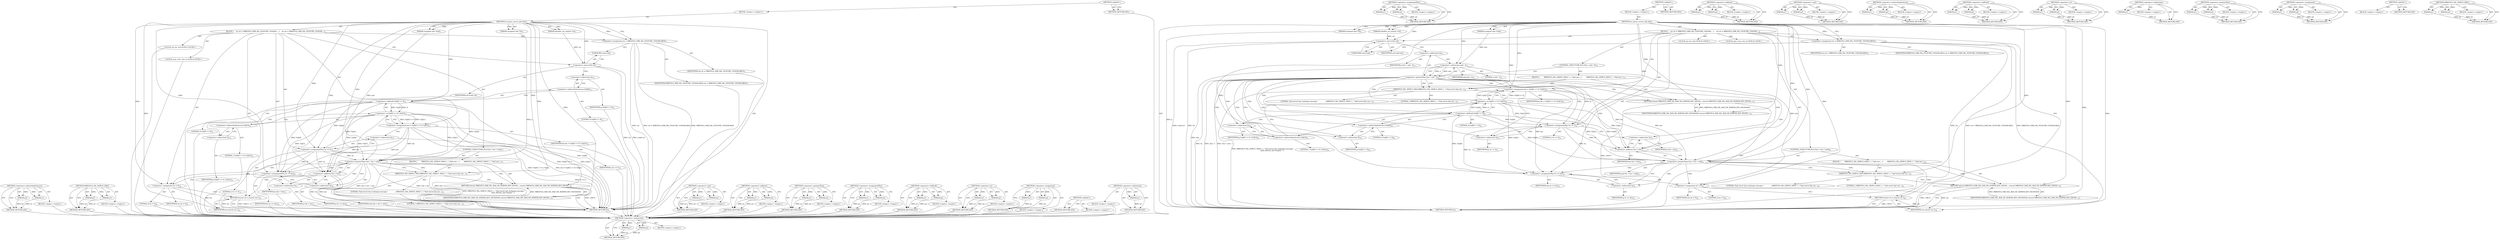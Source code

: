 digraph "MBEDTLS_SSL_DEBUG_MSG" {
vulnerable_107 [label=<(METHOD,&lt;operator&gt;.indirectIndexAccess)>];
vulnerable_108 [label=<(PARAM,p1)>];
vulnerable_109 [label=<(PARAM,p2)>];
vulnerable_110 [label=<(BLOCK,&lt;empty&gt;,&lt;empty&gt;)>];
vulnerable_111 [label=<(METHOD_RETURN,ANY)>];
vulnerable_131 [label=<(METHOD,MBEDTLS_SSL_DEBUG_MSG)>];
vulnerable_132 [label=<(PARAM,p1)>];
vulnerable_133 [label=<(PARAM,p2)>];
vulnerable_134 [label=<(BLOCK,&lt;empty&gt;,&lt;empty&gt;)>];
vulnerable_135 [label=<(METHOD_RETURN,ANY)>];
vulnerable_6 [label=<(METHOD,&lt;global&gt;)<SUB>1</SUB>>];
vulnerable_7 [label=<(BLOCK,&lt;empty&gt;,&lt;empty&gt;)<SUB>1</SUB>>];
vulnerable_8 [label=<(METHOD,ssl_parse_server_psk_hint)<SUB>1</SUB>>];
vulnerable_9 [label=<(PARAM,mbedtls_ssl_context *ssl)<SUB>1</SUB>>];
vulnerable_10 [label=<(PARAM,unsigned char **p)<SUB>2</SUB>>];
vulnerable_11 [label=<(PARAM,unsigned char *end)<SUB>3</SUB>>];
vulnerable_12 [label=<(BLOCK,{
    int ret = MBEDTLS_ERR_SSL_FEATURE_UNAVAIL...,{
    int ret = MBEDTLS_ERR_SSL_FEATURE_UNAVAIL...)<SUB>4</SUB>>];
vulnerable_13 [label="<(LOCAL,int ret: int)<SUB>5</SUB>>"];
vulnerable_14 [label=<(&lt;operator&gt;.assignment,ret = MBEDTLS_ERR_SSL_FEATURE_UNAVAILABLE)<SUB>5</SUB>>];
vulnerable_15 [label=<(IDENTIFIER,ret,ret = MBEDTLS_ERR_SSL_FEATURE_UNAVAILABLE)<SUB>5</SUB>>];
vulnerable_16 [label=<(IDENTIFIER,MBEDTLS_ERR_SSL_FEATURE_UNAVAILABLE,ret = MBEDTLS_ERR_SSL_FEATURE_UNAVAILABLE)<SUB>5</SUB>>];
vulnerable_17 [label="<(LOCAL,size_t len: size_t)<SUB>6</SUB>>"];
vulnerable_18 [label=<(&lt;operator&gt;.cast,(void) ssl)<SUB>7</SUB>>];
vulnerable_19 [label=<(UNKNOWN,void,void)<SUB>7</SUB>>];
vulnerable_20 [label=<(IDENTIFIER,ssl,(void) ssl)<SUB>7</SUB>>];
vulnerable_21 [label=<(&lt;operator&gt;.assignment,len = (*p)[0] &lt;&lt; 8 | (*p)[1])<SUB>14</SUB>>];
vulnerable_22 [label=<(IDENTIFIER,len,len = (*p)[0] &lt;&lt; 8 | (*p)[1])<SUB>14</SUB>>];
vulnerable_23 [label=<(&lt;operator&gt;.or,(*p)[0] &lt;&lt; 8 | (*p)[1])<SUB>14</SUB>>];
vulnerable_24 [label=<(&lt;operator&gt;.shiftLeft,(*p)[0] &lt;&lt; 8)<SUB>14</SUB>>];
vulnerable_25 [label=<(&lt;operator&gt;.indirectIndexAccess,(*p)[0])<SUB>14</SUB>>];
vulnerable_26 [label=<(&lt;operator&gt;.indirection,*p)<SUB>14</SUB>>];
vulnerable_27 [label=<(IDENTIFIER,p,(*p)[0] &lt;&lt; 8)<SUB>14</SUB>>];
vulnerable_28 [label=<(LITERAL,0,(*p)[0] &lt;&lt; 8)<SUB>14</SUB>>];
vulnerable_29 [label=<(LITERAL,8,(*p)[0] &lt;&lt; 8)<SUB>14</SUB>>];
vulnerable_30 [label=<(&lt;operator&gt;.indirectIndexAccess,(*p)[1])<SUB>14</SUB>>];
vulnerable_31 [label=<(&lt;operator&gt;.indirection,*p)<SUB>14</SUB>>];
vulnerable_32 [label=<(IDENTIFIER,p,(*p)[0] &lt;&lt; 8 | (*p)[1])<SUB>14</SUB>>];
vulnerable_33 [label=<(LITERAL,1,(*p)[0] &lt;&lt; 8 | (*p)[1])<SUB>14</SUB>>];
vulnerable_34 [label=<(&lt;operator&gt;.assignmentPlus,*p += 2)<SUB>15</SUB>>];
vulnerable_35 [label=<(&lt;operator&gt;.indirection,*p)<SUB>15</SUB>>];
vulnerable_36 [label=<(IDENTIFIER,p,*p += 2)<SUB>15</SUB>>];
vulnerable_37 [label=<(LITERAL,2,*p += 2)<SUB>15</SUB>>];
vulnerable_38 [label=<(CONTROL_STRUCTURE,IF,if ((*p) + len &gt; end))<SUB>17</SUB>>];
vulnerable_39 [label=<(&lt;operator&gt;.greaterThan,(*p) + len &gt; end)<SUB>17</SUB>>];
vulnerable_40 [label=<(&lt;operator&gt;.addition,(*p) + len)<SUB>17</SUB>>];
vulnerable_41 [label=<(&lt;operator&gt;.indirection,*p)<SUB>17</SUB>>];
vulnerable_42 [label=<(IDENTIFIER,p,(*p) + len)<SUB>17</SUB>>];
vulnerable_43 [label=<(IDENTIFIER,len,(*p) + len)<SUB>17</SUB>>];
vulnerable_44 [label=<(IDENTIFIER,end,(*p) + len &gt; end)<SUB>17</SUB>>];
vulnerable_45 [label=<(BLOCK,{
        MBEDTLS_SSL_DEBUG_MSG( 1, ( &quot;bad serv...,{
        MBEDTLS_SSL_DEBUG_MSG( 1, ( &quot;bad serv...)<SUB>18</SUB>>];
vulnerable_46 [label=<(MBEDTLS_SSL_DEBUG_MSG,MBEDTLS_SSL_DEBUG_MSG( 1, ( &quot;bad server key exc...)<SUB>19</SUB>>];
vulnerable_47 [label=<(LITERAL,1,MBEDTLS_SSL_DEBUG_MSG( 1, ( &quot;bad server key exc...)<SUB>19</SUB>>];
vulnerable_48 [label=<(LITERAL,&quot;bad server key exchange message &quot;
            ...,MBEDTLS_SSL_DEBUG_MSG( 1, ( &quot;bad server key exc...)<SUB>19</SUB>>];
vulnerable_49 [label=<(RETURN,return( MBEDTLS_ERR_SSL_BAD_HS_SERVER_KEY_EXCHA...,return( MBEDTLS_ERR_SSL_BAD_HS_SERVER_KEY_EXCHA...)<SUB>21</SUB>>];
vulnerable_50 [label=<(IDENTIFIER,MBEDTLS_ERR_SSL_BAD_HS_SERVER_KEY_EXCHANGE,return( MBEDTLS_ERR_SSL_BAD_HS_SERVER_KEY_EXCHA...)<SUB>21</SUB>>];
vulnerable_51 [label=<(&lt;operator&gt;.assignmentPlus,*p += len)<SUB>29</SUB>>];
vulnerable_52 [label=<(&lt;operator&gt;.indirection,*p)<SUB>29</SUB>>];
vulnerable_53 [label=<(IDENTIFIER,p,*p += len)<SUB>29</SUB>>];
vulnerable_54 [label=<(IDENTIFIER,len,*p += len)<SUB>29</SUB>>];
vulnerable_55 [label=<(&lt;operator&gt;.assignment,ret = 0)<SUB>30</SUB>>];
vulnerable_56 [label=<(IDENTIFIER,ret,ret = 0)<SUB>30</SUB>>];
vulnerable_57 [label=<(LITERAL,0,ret = 0)<SUB>30</SUB>>];
vulnerable_58 [label=<(RETURN,return( ret );,return( ret );)<SUB>32</SUB>>];
vulnerable_59 [label=<(IDENTIFIER,ret,return( ret );)<SUB>32</SUB>>];
vulnerable_60 [label=<(METHOD_RETURN,int)<SUB>1</SUB>>];
vulnerable_62 [label=<(METHOD_RETURN,ANY)<SUB>1</SUB>>];
vulnerable_92 [label=<(METHOD,&lt;operator&gt;.cast)>];
vulnerable_93 [label=<(PARAM,p1)>];
vulnerable_94 [label=<(PARAM,p2)>];
vulnerable_95 [label=<(BLOCK,&lt;empty&gt;,&lt;empty&gt;)>];
vulnerable_96 [label=<(METHOD_RETURN,ANY)>];
vulnerable_126 [label=<(METHOD,&lt;operator&gt;.addition)>];
vulnerable_127 [label=<(PARAM,p1)>];
vulnerable_128 [label=<(PARAM,p2)>];
vulnerable_129 [label=<(BLOCK,&lt;empty&gt;,&lt;empty&gt;)>];
vulnerable_130 [label=<(METHOD_RETURN,ANY)>];
vulnerable_121 [label=<(METHOD,&lt;operator&gt;.greaterThan)>];
vulnerable_122 [label=<(PARAM,p1)>];
vulnerable_123 [label=<(PARAM,p2)>];
vulnerable_124 [label=<(BLOCK,&lt;empty&gt;,&lt;empty&gt;)>];
vulnerable_125 [label=<(METHOD_RETURN,ANY)>];
vulnerable_116 [label=<(METHOD,&lt;operator&gt;.assignmentPlus)>];
vulnerable_117 [label=<(PARAM,p1)>];
vulnerable_118 [label=<(PARAM,p2)>];
vulnerable_119 [label=<(BLOCK,&lt;empty&gt;,&lt;empty&gt;)>];
vulnerable_120 [label=<(METHOD_RETURN,ANY)>];
vulnerable_102 [label=<(METHOD,&lt;operator&gt;.shiftLeft)>];
vulnerable_103 [label=<(PARAM,p1)>];
vulnerable_104 [label=<(PARAM,p2)>];
vulnerable_105 [label=<(BLOCK,&lt;empty&gt;,&lt;empty&gt;)>];
vulnerable_106 [label=<(METHOD_RETURN,ANY)>];
vulnerable_97 [label=<(METHOD,&lt;operator&gt;.or)>];
vulnerable_98 [label=<(PARAM,p1)>];
vulnerable_99 [label=<(PARAM,p2)>];
vulnerable_100 [label=<(BLOCK,&lt;empty&gt;,&lt;empty&gt;)>];
vulnerable_101 [label=<(METHOD_RETURN,ANY)>];
vulnerable_87 [label=<(METHOD,&lt;operator&gt;.assignment)>];
vulnerable_88 [label=<(PARAM,p1)>];
vulnerable_89 [label=<(PARAM,p2)>];
vulnerable_90 [label=<(BLOCK,&lt;empty&gt;,&lt;empty&gt;)>];
vulnerable_91 [label=<(METHOD_RETURN,ANY)>];
vulnerable_81 [label=<(METHOD,&lt;global&gt;)<SUB>1</SUB>>];
vulnerable_82 [label=<(BLOCK,&lt;empty&gt;,&lt;empty&gt;)>];
vulnerable_83 [label=<(METHOD_RETURN,ANY)>];
vulnerable_112 [label=<(METHOD,&lt;operator&gt;.indirection)>];
vulnerable_113 [label=<(PARAM,p1)>];
vulnerable_114 [label=<(BLOCK,&lt;empty&gt;,&lt;empty&gt;)>];
vulnerable_115 [label=<(METHOD_RETURN,ANY)>];
fixed_119 [label=<(METHOD,&lt;operator&gt;.subtraction)>];
fixed_120 [label=<(PARAM,p1)>];
fixed_121 [label=<(PARAM,p2)>];
fixed_122 [label=<(BLOCK,&lt;empty&gt;,&lt;empty&gt;)>];
fixed_123 [label=<(METHOD_RETURN,ANY)>];
fixed_144 [label=<(METHOD,&lt;operator&gt;.assignmentPlus)>];
fixed_145 [label=<(PARAM,p1)>];
fixed_146 [label=<(PARAM,p2)>];
fixed_147 [label=<(BLOCK,&lt;empty&gt;,&lt;empty&gt;)>];
fixed_148 [label=<(METHOD_RETURN,ANY)>];
fixed_6 [label=<(METHOD,&lt;global&gt;)<SUB>1</SUB>>];
fixed_7 [label=<(BLOCK,&lt;empty&gt;,&lt;empty&gt;)<SUB>1</SUB>>];
fixed_8 [label=<(METHOD,ssl_parse_server_psk_hint)<SUB>1</SUB>>];
fixed_9 [label=<(PARAM,mbedtls_ssl_context *ssl)<SUB>1</SUB>>];
fixed_10 [label=<(PARAM,unsigned char **p)<SUB>2</SUB>>];
fixed_11 [label=<(PARAM,unsigned char *end)<SUB>3</SUB>>];
fixed_12 [label=<(BLOCK,{
    int ret = MBEDTLS_ERR_SSL_FEATURE_UNAVAIL...,{
    int ret = MBEDTLS_ERR_SSL_FEATURE_UNAVAIL...)<SUB>4</SUB>>];
fixed_13 [label="<(LOCAL,int ret: int)<SUB>5</SUB>>"];
fixed_14 [label=<(&lt;operator&gt;.assignment,ret = MBEDTLS_ERR_SSL_FEATURE_UNAVAILABLE)<SUB>5</SUB>>];
fixed_15 [label=<(IDENTIFIER,ret,ret = MBEDTLS_ERR_SSL_FEATURE_UNAVAILABLE)<SUB>5</SUB>>];
fixed_16 [label=<(IDENTIFIER,MBEDTLS_ERR_SSL_FEATURE_UNAVAILABLE,ret = MBEDTLS_ERR_SSL_FEATURE_UNAVAILABLE)<SUB>5</SUB>>];
fixed_17 [label="<(LOCAL,size_t len: size_t)<SUB>6</SUB>>"];
fixed_18 [label=<(&lt;operator&gt;.cast,(void) ssl)<SUB>7</SUB>>];
fixed_19 [label=<(UNKNOWN,void,void)<SUB>7</SUB>>];
fixed_20 [label=<(IDENTIFIER,ssl,(void) ssl)<SUB>7</SUB>>];
fixed_21 [label=<(CONTROL_STRUCTURE,IF,if ((*p) &gt; end - 2))<SUB>14</SUB>>];
fixed_22 [label=<(&lt;operator&gt;.greaterThan,(*p) &gt; end - 2)<SUB>14</SUB>>];
fixed_23 [label=<(&lt;operator&gt;.indirection,*p)<SUB>14</SUB>>];
fixed_24 [label=<(IDENTIFIER,p,(*p) &gt; end - 2)<SUB>14</SUB>>];
fixed_25 [label=<(&lt;operator&gt;.subtraction,end - 2)<SUB>14</SUB>>];
fixed_26 [label=<(IDENTIFIER,end,end - 2)<SUB>14</SUB>>];
fixed_27 [label=<(LITERAL,2,end - 2)<SUB>14</SUB>>];
fixed_28 [label=<(BLOCK,{
        MBEDTLS_SSL_DEBUG_MSG( 1, ( &quot;bad serv...,{
        MBEDTLS_SSL_DEBUG_MSG( 1, ( &quot;bad serv...)<SUB>15</SUB>>];
fixed_29 [label=<(MBEDTLS_SSL_DEBUG_MSG,MBEDTLS_SSL_DEBUG_MSG( 1, ( &quot;bad server key exc...)<SUB>16</SUB>>];
fixed_30 [label=<(LITERAL,1,MBEDTLS_SSL_DEBUG_MSG( 1, ( &quot;bad server key exc...)<SUB>16</SUB>>];
fixed_31 [label=<(LITERAL,&quot;bad server key exchange message &quot;
            ...,MBEDTLS_SSL_DEBUG_MSG( 1, ( &quot;bad server key exc...)<SUB>16</SUB>>];
fixed_32 [label=<(RETURN,return( MBEDTLS_ERR_SSL_BAD_HS_SERVER_KEY_EXCHA...,return( MBEDTLS_ERR_SSL_BAD_HS_SERVER_KEY_EXCHA...)<SUB>18</SUB>>];
fixed_33 [label=<(IDENTIFIER,MBEDTLS_ERR_SSL_BAD_HS_SERVER_KEY_EXCHANGE,return( MBEDTLS_ERR_SSL_BAD_HS_SERVER_KEY_EXCHA...)<SUB>18</SUB>>];
fixed_34 [label=<(&lt;operator&gt;.assignment,len = (*p)[0] &lt;&lt; 8 | (*p)[1])<SUB>20</SUB>>];
fixed_35 [label=<(IDENTIFIER,len,len = (*p)[0] &lt;&lt; 8 | (*p)[1])<SUB>20</SUB>>];
fixed_36 [label=<(&lt;operator&gt;.or,(*p)[0] &lt;&lt; 8 | (*p)[1])<SUB>20</SUB>>];
fixed_37 [label=<(&lt;operator&gt;.shiftLeft,(*p)[0] &lt;&lt; 8)<SUB>20</SUB>>];
fixed_38 [label=<(&lt;operator&gt;.indirectIndexAccess,(*p)[0])<SUB>20</SUB>>];
fixed_39 [label=<(&lt;operator&gt;.indirection,*p)<SUB>20</SUB>>];
fixed_40 [label=<(IDENTIFIER,p,(*p)[0] &lt;&lt; 8)<SUB>20</SUB>>];
fixed_41 [label=<(LITERAL,0,(*p)[0] &lt;&lt; 8)<SUB>20</SUB>>];
fixed_42 [label=<(LITERAL,8,(*p)[0] &lt;&lt; 8)<SUB>20</SUB>>];
fixed_43 [label=<(&lt;operator&gt;.indirectIndexAccess,(*p)[1])<SUB>20</SUB>>];
fixed_44 [label=<(&lt;operator&gt;.indirection,*p)<SUB>20</SUB>>];
fixed_45 [label=<(IDENTIFIER,p,(*p)[0] &lt;&lt; 8 | (*p)[1])<SUB>20</SUB>>];
fixed_46 [label=<(LITERAL,1,(*p)[0] &lt;&lt; 8 | (*p)[1])<SUB>20</SUB>>];
fixed_47 [label=<(&lt;operator&gt;.assignmentPlus,*p += 2)<SUB>21</SUB>>];
fixed_48 [label=<(&lt;operator&gt;.indirection,*p)<SUB>21</SUB>>];
fixed_49 [label=<(IDENTIFIER,p,*p += 2)<SUB>21</SUB>>];
fixed_50 [label=<(LITERAL,2,*p += 2)<SUB>21</SUB>>];
fixed_51 [label=<(CONTROL_STRUCTURE,IF,if ((*p) + len &gt; end))<SUB>23</SUB>>];
fixed_52 [label=<(&lt;operator&gt;.greaterThan,(*p) + len &gt; end)<SUB>23</SUB>>];
fixed_53 [label=<(&lt;operator&gt;.addition,(*p) + len)<SUB>23</SUB>>];
fixed_54 [label=<(&lt;operator&gt;.indirection,*p)<SUB>23</SUB>>];
fixed_55 [label=<(IDENTIFIER,p,(*p) + len)<SUB>23</SUB>>];
fixed_56 [label=<(IDENTIFIER,len,(*p) + len)<SUB>23</SUB>>];
fixed_57 [label=<(IDENTIFIER,end,(*p) + len &gt; end)<SUB>23</SUB>>];
fixed_58 [label=<(BLOCK,{
        MBEDTLS_SSL_DEBUG_MSG( 1, ( &quot;bad serv...,{
        MBEDTLS_SSL_DEBUG_MSG( 1, ( &quot;bad serv...)<SUB>24</SUB>>];
fixed_59 [label=<(MBEDTLS_SSL_DEBUG_MSG,MBEDTLS_SSL_DEBUG_MSG( 1, ( &quot;bad server key exc...)<SUB>25</SUB>>];
fixed_60 [label=<(LITERAL,1,MBEDTLS_SSL_DEBUG_MSG( 1, ( &quot;bad server key exc...)<SUB>25</SUB>>];
fixed_61 [label=<(LITERAL,&quot;bad server key exchange message &quot;
            ...,MBEDTLS_SSL_DEBUG_MSG( 1, ( &quot;bad server key exc...)<SUB>25</SUB>>];
fixed_62 [label=<(RETURN,return( MBEDTLS_ERR_SSL_BAD_HS_SERVER_KEY_EXCHA...,return( MBEDTLS_ERR_SSL_BAD_HS_SERVER_KEY_EXCHA...)<SUB>27</SUB>>];
fixed_63 [label=<(IDENTIFIER,MBEDTLS_ERR_SSL_BAD_HS_SERVER_KEY_EXCHANGE,return( MBEDTLS_ERR_SSL_BAD_HS_SERVER_KEY_EXCHA...)<SUB>27</SUB>>];
fixed_64 [label=<(&lt;operator&gt;.assignmentPlus,*p += len)<SUB>35</SUB>>];
fixed_65 [label=<(&lt;operator&gt;.indirection,*p)<SUB>35</SUB>>];
fixed_66 [label=<(IDENTIFIER,p,*p += len)<SUB>35</SUB>>];
fixed_67 [label=<(IDENTIFIER,len,*p += len)<SUB>35</SUB>>];
fixed_68 [label=<(&lt;operator&gt;.assignment,ret = 0)<SUB>36</SUB>>];
fixed_69 [label=<(IDENTIFIER,ret,ret = 0)<SUB>36</SUB>>];
fixed_70 [label=<(LITERAL,0,ret = 0)<SUB>36</SUB>>];
fixed_71 [label=<(RETURN,return( ret );,return( ret );)<SUB>38</SUB>>];
fixed_72 [label=<(IDENTIFIER,ret,return( ret );)<SUB>38</SUB>>];
fixed_73 [label=<(METHOD_RETURN,int)<SUB>1</SUB>>];
fixed_75 [label=<(METHOD_RETURN,ANY)<SUB>1</SUB>>];
fixed_149 [label=<(METHOD,&lt;operator&gt;.addition)>];
fixed_150 [label=<(PARAM,p1)>];
fixed_151 [label=<(PARAM,p2)>];
fixed_152 [label=<(BLOCK,&lt;empty&gt;,&lt;empty&gt;)>];
fixed_153 [label=<(METHOD_RETURN,ANY)>];
fixed_105 [label=<(METHOD,&lt;operator&gt;.cast)>];
fixed_106 [label=<(PARAM,p1)>];
fixed_107 [label=<(PARAM,p2)>];
fixed_108 [label=<(BLOCK,&lt;empty&gt;,&lt;empty&gt;)>];
fixed_109 [label=<(METHOD_RETURN,ANY)>];
fixed_139 [label=<(METHOD,&lt;operator&gt;.indirectIndexAccess)>];
fixed_140 [label=<(PARAM,p1)>];
fixed_141 [label=<(PARAM,p2)>];
fixed_142 [label=<(BLOCK,&lt;empty&gt;,&lt;empty&gt;)>];
fixed_143 [label=<(METHOD_RETURN,ANY)>];
fixed_134 [label=<(METHOD,&lt;operator&gt;.shiftLeft)>];
fixed_135 [label=<(PARAM,p1)>];
fixed_136 [label=<(PARAM,p2)>];
fixed_137 [label=<(BLOCK,&lt;empty&gt;,&lt;empty&gt;)>];
fixed_138 [label=<(METHOD_RETURN,ANY)>];
fixed_129 [label=<(METHOD,&lt;operator&gt;.or)>];
fixed_130 [label=<(PARAM,p1)>];
fixed_131 [label=<(PARAM,p2)>];
fixed_132 [label=<(BLOCK,&lt;empty&gt;,&lt;empty&gt;)>];
fixed_133 [label=<(METHOD_RETURN,ANY)>];
fixed_115 [label=<(METHOD,&lt;operator&gt;.indirection)>];
fixed_116 [label=<(PARAM,p1)>];
fixed_117 [label=<(BLOCK,&lt;empty&gt;,&lt;empty&gt;)>];
fixed_118 [label=<(METHOD_RETURN,ANY)>];
fixed_110 [label=<(METHOD,&lt;operator&gt;.greaterThan)>];
fixed_111 [label=<(PARAM,p1)>];
fixed_112 [label=<(PARAM,p2)>];
fixed_113 [label=<(BLOCK,&lt;empty&gt;,&lt;empty&gt;)>];
fixed_114 [label=<(METHOD_RETURN,ANY)>];
fixed_100 [label=<(METHOD,&lt;operator&gt;.assignment)>];
fixed_101 [label=<(PARAM,p1)>];
fixed_102 [label=<(PARAM,p2)>];
fixed_103 [label=<(BLOCK,&lt;empty&gt;,&lt;empty&gt;)>];
fixed_104 [label=<(METHOD_RETURN,ANY)>];
fixed_94 [label=<(METHOD,&lt;global&gt;)<SUB>1</SUB>>];
fixed_95 [label=<(BLOCK,&lt;empty&gt;,&lt;empty&gt;)>];
fixed_96 [label=<(METHOD_RETURN,ANY)>];
fixed_124 [label=<(METHOD,MBEDTLS_SSL_DEBUG_MSG)>];
fixed_125 [label=<(PARAM,p1)>];
fixed_126 [label=<(PARAM,p2)>];
fixed_127 [label=<(BLOCK,&lt;empty&gt;,&lt;empty&gt;)>];
fixed_128 [label=<(METHOD_RETURN,ANY)>];
vulnerable_107 -> vulnerable_108  [key=0, label="AST: "];
vulnerable_107 -> vulnerable_108  [key=1, label="DDG: "];
vulnerable_107 -> vulnerable_110  [key=0, label="AST: "];
vulnerable_107 -> vulnerable_109  [key=0, label="AST: "];
vulnerable_107 -> vulnerable_109  [key=1, label="DDG: "];
vulnerable_107 -> vulnerable_111  [key=0, label="AST: "];
vulnerable_107 -> vulnerable_111  [key=1, label="CFG: "];
vulnerable_108 -> vulnerable_111  [key=0, label="DDG: p1"];
vulnerable_109 -> vulnerable_111  [key=0, label="DDG: p2"];
vulnerable_110 -> fixed_119  [key=0];
vulnerable_111 -> fixed_119  [key=0];
vulnerable_131 -> vulnerable_132  [key=0, label="AST: "];
vulnerable_131 -> vulnerable_132  [key=1, label="DDG: "];
vulnerable_131 -> vulnerable_134  [key=0, label="AST: "];
vulnerable_131 -> vulnerable_133  [key=0, label="AST: "];
vulnerable_131 -> vulnerable_133  [key=1, label="DDG: "];
vulnerable_131 -> vulnerable_135  [key=0, label="AST: "];
vulnerable_131 -> vulnerable_135  [key=1, label="CFG: "];
vulnerable_132 -> vulnerable_135  [key=0, label="DDG: p1"];
vulnerable_133 -> vulnerable_135  [key=0, label="DDG: p2"];
vulnerable_134 -> fixed_119  [key=0];
vulnerable_135 -> fixed_119  [key=0];
vulnerable_6 -> vulnerable_7  [key=0, label="AST: "];
vulnerable_6 -> vulnerable_62  [key=0, label="AST: "];
vulnerable_6 -> vulnerable_62  [key=1, label="CFG: "];
vulnerable_7 -> vulnerable_8  [key=0, label="AST: "];
vulnerable_8 -> vulnerable_9  [key=0, label="AST: "];
vulnerable_8 -> vulnerable_9  [key=1, label="DDG: "];
vulnerable_8 -> vulnerable_10  [key=0, label="AST: "];
vulnerable_8 -> vulnerable_10  [key=1, label="DDG: "];
vulnerable_8 -> vulnerable_11  [key=0, label="AST: "];
vulnerable_8 -> vulnerable_11  [key=1, label="DDG: "];
vulnerable_8 -> vulnerable_12  [key=0, label="AST: "];
vulnerable_8 -> vulnerable_60  [key=0, label="AST: "];
vulnerable_8 -> vulnerable_14  [key=0, label="CFG: "];
vulnerable_8 -> vulnerable_14  [key=1, label="DDG: "];
vulnerable_8 -> vulnerable_18  [key=0, label="DDG: "];
vulnerable_8 -> vulnerable_34  [key=0, label="DDG: "];
vulnerable_8 -> vulnerable_51  [key=0, label="DDG: "];
vulnerable_8 -> vulnerable_55  [key=0, label="DDG: "];
vulnerable_8 -> vulnerable_59  [key=0, label="DDG: "];
vulnerable_8 -> vulnerable_39  [key=0, label="DDG: "];
vulnerable_8 -> vulnerable_49  [key=0, label="DDG: "];
vulnerable_8 -> vulnerable_24  [key=0, label="DDG: "];
vulnerable_8 -> vulnerable_40  [key=0, label="DDG: "];
vulnerable_8 -> vulnerable_46  [key=0, label="DDG: "];
vulnerable_8 -> vulnerable_50  [key=0, label="DDG: "];
vulnerable_9 -> vulnerable_18  [key=0, label="DDG: ssl"];
vulnerable_10 -> vulnerable_60  [key=0, label="DDG: p"];
vulnerable_11 -> vulnerable_39  [key=0, label="DDG: end"];
vulnerable_12 -> vulnerable_13  [key=0, label="AST: "];
vulnerable_12 -> vulnerable_14  [key=0, label="AST: "];
vulnerable_12 -> vulnerable_17  [key=0, label="AST: "];
vulnerable_12 -> vulnerable_18  [key=0, label="AST: "];
vulnerable_12 -> vulnerable_21  [key=0, label="AST: "];
vulnerable_12 -> vulnerable_34  [key=0, label="AST: "];
vulnerable_12 -> vulnerable_38  [key=0, label="AST: "];
vulnerable_12 -> vulnerable_51  [key=0, label="AST: "];
vulnerable_12 -> vulnerable_55  [key=0, label="AST: "];
vulnerable_12 -> vulnerable_58  [key=0, label="AST: "];
vulnerable_13 -> fixed_119  [key=0];
vulnerable_14 -> vulnerable_15  [key=0, label="AST: "];
vulnerable_14 -> vulnerable_16  [key=0, label="AST: "];
vulnerable_14 -> vulnerable_19  [key=0, label="CFG: "];
vulnerable_14 -> vulnerable_60  [key=0, label="DDG: ret"];
vulnerable_14 -> vulnerable_60  [key=1, label="DDG: ret = MBEDTLS_ERR_SSL_FEATURE_UNAVAILABLE"];
vulnerable_14 -> vulnerable_60  [key=2, label="DDG: MBEDTLS_ERR_SSL_FEATURE_UNAVAILABLE"];
vulnerable_15 -> fixed_119  [key=0];
vulnerable_16 -> fixed_119  [key=0];
vulnerable_17 -> fixed_119  [key=0];
vulnerable_18 -> vulnerable_19  [key=0, label="AST: "];
vulnerable_18 -> vulnerable_20  [key=0, label="AST: "];
vulnerable_18 -> vulnerable_26  [key=0, label="CFG: "];
vulnerable_18 -> vulnerable_60  [key=0, label="DDG: ssl"];
vulnerable_18 -> vulnerable_60  [key=1, label="DDG: (void) ssl"];
vulnerable_19 -> vulnerable_18  [key=0, label="CFG: "];
vulnerable_20 -> fixed_119  [key=0];
vulnerable_21 -> vulnerable_22  [key=0, label="AST: "];
vulnerable_21 -> vulnerable_23  [key=0, label="AST: "];
vulnerable_21 -> vulnerable_35  [key=0, label="CFG: "];
vulnerable_21 -> vulnerable_60  [key=0, label="DDG: (*p)[0] &lt;&lt; 8 | (*p)[1]"];
vulnerable_21 -> vulnerable_60  [key=1, label="DDG: len = (*p)[0] &lt;&lt; 8 | (*p)[1]"];
vulnerable_21 -> vulnerable_51  [key=0, label="DDG: len"];
vulnerable_21 -> vulnerable_39  [key=0, label="DDG: len"];
vulnerable_21 -> vulnerable_40  [key=0, label="DDG: len"];
vulnerable_22 -> fixed_119  [key=0];
vulnerable_23 -> vulnerable_24  [key=0, label="AST: "];
vulnerable_23 -> vulnerable_30  [key=0, label="AST: "];
vulnerable_23 -> vulnerable_21  [key=0, label="CFG: "];
vulnerable_23 -> vulnerable_21  [key=1, label="DDG: (*p)[0] &lt;&lt; 8"];
vulnerable_23 -> vulnerable_21  [key=2, label="DDG: (*p)[1]"];
vulnerable_23 -> vulnerable_60  [key=0, label="DDG: (*p)[0] &lt;&lt; 8"];
vulnerable_23 -> vulnerable_60  [key=1, label="DDG: (*p)[1]"];
vulnerable_23 -> vulnerable_34  [key=0, label="DDG: (*p)[1]"];
vulnerable_23 -> vulnerable_51  [key=0, label="DDG: (*p)[1]"];
vulnerable_23 -> vulnerable_39  [key=0, label="DDG: (*p)[1]"];
vulnerable_23 -> vulnerable_40  [key=0, label="DDG: (*p)[1]"];
vulnerable_24 -> vulnerable_25  [key=0, label="AST: "];
vulnerable_24 -> vulnerable_29  [key=0, label="AST: "];
vulnerable_24 -> vulnerable_31  [key=0, label="CFG: "];
vulnerable_24 -> vulnerable_60  [key=0, label="DDG: (*p)[0]"];
vulnerable_24 -> vulnerable_34  [key=0, label="DDG: (*p)[0]"];
vulnerable_24 -> vulnerable_51  [key=0, label="DDG: (*p)[0]"];
vulnerable_24 -> vulnerable_23  [key=0, label="DDG: (*p)[0]"];
vulnerable_24 -> vulnerable_23  [key=1, label="DDG: 8"];
vulnerable_24 -> vulnerable_39  [key=0, label="DDG: (*p)[0]"];
vulnerable_24 -> vulnerable_40  [key=0, label="DDG: (*p)[0]"];
vulnerable_25 -> vulnerable_26  [key=0, label="AST: "];
vulnerable_25 -> vulnerable_28  [key=0, label="AST: "];
vulnerable_25 -> vulnerable_24  [key=0, label="CFG: "];
vulnerable_26 -> vulnerable_27  [key=0, label="AST: "];
vulnerable_26 -> vulnerable_25  [key=0, label="CFG: "];
vulnerable_27 -> fixed_119  [key=0];
vulnerable_28 -> fixed_119  [key=0];
vulnerable_29 -> fixed_119  [key=0];
vulnerable_30 -> vulnerable_31  [key=0, label="AST: "];
vulnerable_30 -> vulnerable_33  [key=0, label="AST: "];
vulnerable_30 -> vulnerable_23  [key=0, label="CFG: "];
vulnerable_31 -> vulnerable_32  [key=0, label="AST: "];
vulnerable_31 -> vulnerable_30  [key=0, label="CFG: "];
vulnerable_32 -> fixed_119  [key=0];
vulnerable_33 -> fixed_119  [key=0];
vulnerable_34 -> vulnerable_35  [key=0, label="AST: "];
vulnerable_34 -> vulnerable_37  [key=0, label="AST: "];
vulnerable_34 -> vulnerable_41  [key=0, label="CFG: "];
vulnerable_34 -> vulnerable_60  [key=0, label="DDG: *p += 2"];
vulnerable_34 -> vulnerable_51  [key=0, label="DDG: *p"];
vulnerable_34 -> vulnerable_39  [key=0, label="DDG: *p"];
vulnerable_34 -> vulnerable_40  [key=0, label="DDG: *p"];
vulnerable_35 -> vulnerable_36  [key=0, label="AST: "];
vulnerable_35 -> vulnerable_34  [key=0, label="CFG: "];
vulnerable_36 -> fixed_119  [key=0];
vulnerable_37 -> fixed_119  [key=0];
vulnerable_38 -> vulnerable_39  [key=0, label="AST: "];
vulnerable_38 -> vulnerable_45  [key=0, label="AST: "];
vulnerable_39 -> vulnerable_40  [key=0, label="AST: "];
vulnerable_39 -> vulnerable_44  [key=0, label="AST: "];
vulnerable_39 -> vulnerable_46  [key=0, label="CFG: "];
vulnerable_39 -> vulnerable_46  [key=1, label="CDG: "];
vulnerable_39 -> vulnerable_52  [key=0, label="CFG: "];
vulnerable_39 -> vulnerable_52  [key=1, label="CDG: "];
vulnerable_39 -> vulnerable_60  [key=0, label="DDG: (*p) + len"];
vulnerable_39 -> vulnerable_60  [key=1, label="DDG: end"];
vulnerable_39 -> vulnerable_60  [key=2, label="DDG: (*p) + len &gt; end"];
vulnerable_39 -> vulnerable_58  [key=0, label="CDG: "];
vulnerable_39 -> vulnerable_49  [key=0, label="CDG: "];
vulnerable_39 -> vulnerable_51  [key=0, label="CDG: "];
vulnerable_39 -> vulnerable_55  [key=0, label="CDG: "];
vulnerable_40 -> vulnerable_41  [key=0, label="AST: "];
vulnerable_40 -> vulnerable_43  [key=0, label="AST: "];
vulnerable_40 -> vulnerable_39  [key=0, label="CFG: "];
vulnerable_40 -> vulnerable_60  [key=0, label="DDG: *p"];
vulnerable_40 -> vulnerable_60  [key=1, label="DDG: len"];
vulnerable_41 -> vulnerable_42  [key=0, label="AST: "];
vulnerable_41 -> vulnerable_40  [key=0, label="CFG: "];
vulnerable_42 -> fixed_119  [key=0];
vulnerable_43 -> fixed_119  [key=0];
vulnerable_44 -> fixed_119  [key=0];
vulnerable_45 -> vulnerable_46  [key=0, label="AST: "];
vulnerable_45 -> vulnerable_49  [key=0, label="AST: "];
vulnerable_46 -> vulnerable_47  [key=0, label="AST: "];
vulnerable_46 -> vulnerable_48  [key=0, label="AST: "];
vulnerable_46 -> vulnerable_49  [key=0, label="CFG: "];
vulnerable_46 -> vulnerable_60  [key=0, label="DDG: MBEDTLS_SSL_DEBUG_MSG( 1, ( &quot;bad server key exchange message &quot;
                                    &quot;(psk_identity_hint length)&quot; ) )"];
vulnerable_47 -> fixed_119  [key=0];
vulnerable_48 -> fixed_119  [key=0];
vulnerable_49 -> vulnerable_50  [key=0, label="AST: "];
vulnerable_49 -> vulnerable_60  [key=0, label="CFG: "];
vulnerable_49 -> vulnerable_60  [key=1, label="DDG: &lt;RET&gt;"];
vulnerable_50 -> vulnerable_49  [key=0, label="DDG: MBEDTLS_ERR_SSL_BAD_HS_SERVER_KEY_EXCHANGE"];
vulnerable_51 -> vulnerable_52  [key=0, label="AST: "];
vulnerable_51 -> vulnerable_54  [key=0, label="AST: "];
vulnerable_51 -> vulnerable_55  [key=0, label="CFG: "];
vulnerable_52 -> vulnerable_53  [key=0, label="AST: "];
vulnerable_52 -> vulnerable_51  [key=0, label="CFG: "];
vulnerable_53 -> fixed_119  [key=0];
vulnerable_54 -> fixed_119  [key=0];
vulnerable_55 -> vulnerable_56  [key=0, label="AST: "];
vulnerable_55 -> vulnerable_57  [key=0, label="AST: "];
vulnerable_55 -> vulnerable_58  [key=0, label="CFG: "];
vulnerable_55 -> vulnerable_59  [key=0, label="DDG: ret"];
vulnerable_56 -> fixed_119  [key=0];
vulnerable_57 -> fixed_119  [key=0];
vulnerable_58 -> vulnerable_59  [key=0, label="AST: "];
vulnerable_58 -> vulnerable_60  [key=0, label="CFG: "];
vulnerable_58 -> vulnerable_60  [key=1, label="DDG: &lt;RET&gt;"];
vulnerable_59 -> vulnerable_58  [key=0, label="DDG: ret"];
vulnerable_60 -> fixed_119  [key=0];
vulnerable_62 -> fixed_119  [key=0];
vulnerable_92 -> vulnerable_93  [key=0, label="AST: "];
vulnerable_92 -> vulnerable_93  [key=1, label="DDG: "];
vulnerable_92 -> vulnerable_95  [key=0, label="AST: "];
vulnerable_92 -> vulnerable_94  [key=0, label="AST: "];
vulnerable_92 -> vulnerable_94  [key=1, label="DDG: "];
vulnerable_92 -> vulnerable_96  [key=0, label="AST: "];
vulnerable_92 -> vulnerable_96  [key=1, label="CFG: "];
vulnerable_93 -> vulnerable_96  [key=0, label="DDG: p1"];
vulnerable_94 -> vulnerable_96  [key=0, label="DDG: p2"];
vulnerable_95 -> fixed_119  [key=0];
vulnerable_96 -> fixed_119  [key=0];
vulnerable_126 -> vulnerable_127  [key=0, label="AST: "];
vulnerable_126 -> vulnerable_127  [key=1, label="DDG: "];
vulnerable_126 -> vulnerable_129  [key=0, label="AST: "];
vulnerable_126 -> vulnerable_128  [key=0, label="AST: "];
vulnerable_126 -> vulnerable_128  [key=1, label="DDG: "];
vulnerable_126 -> vulnerable_130  [key=0, label="AST: "];
vulnerable_126 -> vulnerable_130  [key=1, label="CFG: "];
vulnerable_127 -> vulnerable_130  [key=0, label="DDG: p1"];
vulnerable_128 -> vulnerable_130  [key=0, label="DDG: p2"];
vulnerable_129 -> fixed_119  [key=0];
vulnerable_130 -> fixed_119  [key=0];
vulnerable_121 -> vulnerable_122  [key=0, label="AST: "];
vulnerable_121 -> vulnerable_122  [key=1, label="DDG: "];
vulnerable_121 -> vulnerable_124  [key=0, label="AST: "];
vulnerable_121 -> vulnerable_123  [key=0, label="AST: "];
vulnerable_121 -> vulnerable_123  [key=1, label="DDG: "];
vulnerable_121 -> vulnerable_125  [key=0, label="AST: "];
vulnerable_121 -> vulnerable_125  [key=1, label="CFG: "];
vulnerable_122 -> vulnerable_125  [key=0, label="DDG: p1"];
vulnerable_123 -> vulnerable_125  [key=0, label="DDG: p2"];
vulnerable_124 -> fixed_119  [key=0];
vulnerable_125 -> fixed_119  [key=0];
vulnerable_116 -> vulnerable_117  [key=0, label="AST: "];
vulnerable_116 -> vulnerable_117  [key=1, label="DDG: "];
vulnerable_116 -> vulnerable_119  [key=0, label="AST: "];
vulnerable_116 -> vulnerable_118  [key=0, label="AST: "];
vulnerable_116 -> vulnerable_118  [key=1, label="DDG: "];
vulnerable_116 -> vulnerable_120  [key=0, label="AST: "];
vulnerable_116 -> vulnerable_120  [key=1, label="CFG: "];
vulnerable_117 -> vulnerable_120  [key=0, label="DDG: p1"];
vulnerable_118 -> vulnerable_120  [key=0, label="DDG: p2"];
vulnerable_119 -> fixed_119  [key=0];
vulnerable_120 -> fixed_119  [key=0];
vulnerable_102 -> vulnerable_103  [key=0, label="AST: "];
vulnerable_102 -> vulnerable_103  [key=1, label="DDG: "];
vulnerable_102 -> vulnerable_105  [key=0, label="AST: "];
vulnerable_102 -> vulnerable_104  [key=0, label="AST: "];
vulnerable_102 -> vulnerable_104  [key=1, label="DDG: "];
vulnerable_102 -> vulnerable_106  [key=0, label="AST: "];
vulnerable_102 -> vulnerable_106  [key=1, label="CFG: "];
vulnerable_103 -> vulnerable_106  [key=0, label="DDG: p1"];
vulnerable_104 -> vulnerable_106  [key=0, label="DDG: p2"];
vulnerable_105 -> fixed_119  [key=0];
vulnerable_106 -> fixed_119  [key=0];
vulnerable_97 -> vulnerable_98  [key=0, label="AST: "];
vulnerable_97 -> vulnerable_98  [key=1, label="DDG: "];
vulnerable_97 -> vulnerable_100  [key=0, label="AST: "];
vulnerable_97 -> vulnerable_99  [key=0, label="AST: "];
vulnerable_97 -> vulnerable_99  [key=1, label="DDG: "];
vulnerable_97 -> vulnerable_101  [key=0, label="AST: "];
vulnerable_97 -> vulnerable_101  [key=1, label="CFG: "];
vulnerable_98 -> vulnerable_101  [key=0, label="DDG: p1"];
vulnerable_99 -> vulnerable_101  [key=0, label="DDG: p2"];
vulnerable_100 -> fixed_119  [key=0];
vulnerable_101 -> fixed_119  [key=0];
vulnerable_87 -> vulnerable_88  [key=0, label="AST: "];
vulnerable_87 -> vulnerable_88  [key=1, label="DDG: "];
vulnerable_87 -> vulnerable_90  [key=0, label="AST: "];
vulnerable_87 -> vulnerable_89  [key=0, label="AST: "];
vulnerable_87 -> vulnerable_89  [key=1, label="DDG: "];
vulnerable_87 -> vulnerable_91  [key=0, label="AST: "];
vulnerable_87 -> vulnerable_91  [key=1, label="CFG: "];
vulnerable_88 -> vulnerable_91  [key=0, label="DDG: p1"];
vulnerable_89 -> vulnerable_91  [key=0, label="DDG: p2"];
vulnerable_90 -> fixed_119  [key=0];
vulnerable_91 -> fixed_119  [key=0];
vulnerable_81 -> vulnerable_82  [key=0, label="AST: "];
vulnerable_81 -> vulnerable_83  [key=0, label="AST: "];
vulnerable_81 -> vulnerable_83  [key=1, label="CFG: "];
vulnerable_82 -> fixed_119  [key=0];
vulnerable_83 -> fixed_119  [key=0];
vulnerable_112 -> vulnerable_113  [key=0, label="AST: "];
vulnerable_112 -> vulnerable_113  [key=1, label="DDG: "];
vulnerable_112 -> vulnerable_114  [key=0, label="AST: "];
vulnerable_112 -> vulnerable_115  [key=0, label="AST: "];
vulnerable_112 -> vulnerable_115  [key=1, label="CFG: "];
vulnerable_113 -> vulnerable_115  [key=0, label="DDG: p1"];
vulnerable_114 -> fixed_119  [key=0];
vulnerable_115 -> fixed_119  [key=0];
fixed_119 -> fixed_120  [key=0, label="AST: "];
fixed_119 -> fixed_120  [key=1, label="DDG: "];
fixed_119 -> fixed_122  [key=0, label="AST: "];
fixed_119 -> fixed_121  [key=0, label="AST: "];
fixed_119 -> fixed_121  [key=1, label="DDG: "];
fixed_119 -> fixed_123  [key=0, label="AST: "];
fixed_119 -> fixed_123  [key=1, label="CFG: "];
fixed_120 -> fixed_123  [key=0, label="DDG: p1"];
fixed_121 -> fixed_123  [key=0, label="DDG: p2"];
fixed_144 -> fixed_145  [key=0, label="AST: "];
fixed_144 -> fixed_145  [key=1, label="DDG: "];
fixed_144 -> fixed_147  [key=0, label="AST: "];
fixed_144 -> fixed_146  [key=0, label="AST: "];
fixed_144 -> fixed_146  [key=1, label="DDG: "];
fixed_144 -> fixed_148  [key=0, label="AST: "];
fixed_144 -> fixed_148  [key=1, label="CFG: "];
fixed_145 -> fixed_148  [key=0, label="DDG: p1"];
fixed_146 -> fixed_148  [key=0, label="DDG: p2"];
fixed_6 -> fixed_7  [key=0, label="AST: "];
fixed_6 -> fixed_75  [key=0, label="AST: "];
fixed_6 -> fixed_75  [key=1, label="CFG: "];
fixed_7 -> fixed_8  [key=0, label="AST: "];
fixed_8 -> fixed_9  [key=0, label="AST: "];
fixed_8 -> fixed_9  [key=1, label="DDG: "];
fixed_8 -> fixed_10  [key=0, label="AST: "];
fixed_8 -> fixed_10  [key=1, label="DDG: "];
fixed_8 -> fixed_11  [key=0, label="AST: "];
fixed_8 -> fixed_11  [key=1, label="DDG: "];
fixed_8 -> fixed_12  [key=0, label="AST: "];
fixed_8 -> fixed_73  [key=0, label="AST: "];
fixed_8 -> fixed_14  [key=0, label="CFG: "];
fixed_8 -> fixed_14  [key=1, label="DDG: "];
fixed_8 -> fixed_18  [key=0, label="DDG: "];
fixed_8 -> fixed_47  [key=0, label="DDG: "];
fixed_8 -> fixed_64  [key=0, label="DDG: "];
fixed_8 -> fixed_68  [key=0, label="DDG: "];
fixed_8 -> fixed_72  [key=0, label="DDG: "];
fixed_8 -> fixed_32  [key=0, label="DDG: "];
fixed_8 -> fixed_52  [key=0, label="DDG: "];
fixed_8 -> fixed_62  [key=0, label="DDG: "];
fixed_8 -> fixed_25  [key=0, label="DDG: "];
fixed_8 -> fixed_29  [key=0, label="DDG: "];
fixed_8 -> fixed_33  [key=0, label="DDG: "];
fixed_8 -> fixed_37  [key=0, label="DDG: "];
fixed_8 -> fixed_53  [key=0, label="DDG: "];
fixed_8 -> fixed_59  [key=0, label="DDG: "];
fixed_8 -> fixed_63  [key=0, label="DDG: "];
fixed_9 -> fixed_18  [key=0, label="DDG: ssl"];
fixed_10 -> fixed_73  [key=0, label="DDG: p"];
fixed_11 -> fixed_25  [key=0, label="DDG: end"];
fixed_12 -> fixed_13  [key=0, label="AST: "];
fixed_12 -> fixed_14  [key=0, label="AST: "];
fixed_12 -> fixed_17  [key=0, label="AST: "];
fixed_12 -> fixed_18  [key=0, label="AST: "];
fixed_12 -> fixed_21  [key=0, label="AST: "];
fixed_12 -> fixed_34  [key=0, label="AST: "];
fixed_12 -> fixed_47  [key=0, label="AST: "];
fixed_12 -> fixed_51  [key=0, label="AST: "];
fixed_12 -> fixed_64  [key=0, label="AST: "];
fixed_12 -> fixed_68  [key=0, label="AST: "];
fixed_12 -> fixed_71  [key=0, label="AST: "];
fixed_14 -> fixed_15  [key=0, label="AST: "];
fixed_14 -> fixed_16  [key=0, label="AST: "];
fixed_14 -> fixed_19  [key=0, label="CFG: "];
fixed_14 -> fixed_73  [key=0, label="DDG: ret"];
fixed_14 -> fixed_73  [key=1, label="DDG: ret = MBEDTLS_ERR_SSL_FEATURE_UNAVAILABLE"];
fixed_14 -> fixed_73  [key=2, label="DDG: MBEDTLS_ERR_SSL_FEATURE_UNAVAILABLE"];
fixed_18 -> fixed_19  [key=0, label="AST: "];
fixed_18 -> fixed_20  [key=0, label="AST: "];
fixed_18 -> fixed_23  [key=0, label="CFG: "];
fixed_18 -> fixed_73  [key=0, label="DDG: ssl"];
fixed_18 -> fixed_73  [key=1, label="DDG: (void) ssl"];
fixed_19 -> fixed_18  [key=0, label="CFG: "];
fixed_21 -> fixed_22  [key=0, label="AST: "];
fixed_21 -> fixed_28  [key=0, label="AST: "];
fixed_22 -> fixed_23  [key=0, label="AST: "];
fixed_22 -> fixed_25  [key=0, label="AST: "];
fixed_22 -> fixed_29  [key=0, label="CFG: "];
fixed_22 -> fixed_29  [key=1, label="CDG: "];
fixed_22 -> fixed_39  [key=0, label="CFG: "];
fixed_22 -> fixed_39  [key=1, label="CDG: "];
fixed_22 -> fixed_73  [key=0, label="DDG: *p"];
fixed_22 -> fixed_73  [key=1, label="DDG: end - 2"];
fixed_22 -> fixed_73  [key=2, label="DDG: (*p) &gt; end - 2"];
fixed_22 -> fixed_47  [key=0, label="DDG: *p"];
fixed_22 -> fixed_47  [key=1, label="CDG: "];
fixed_22 -> fixed_34  [key=0, label="CDG: "];
fixed_22 -> fixed_48  [key=0, label="CDG: "];
fixed_22 -> fixed_32  [key=0, label="CDG: "];
fixed_22 -> fixed_36  [key=0, label="CDG: "];
fixed_22 -> fixed_52  [key=0, label="CDG: "];
fixed_22 -> fixed_37  [key=0, label="CDG: "];
fixed_22 -> fixed_53  [key=0, label="CDG: "];
fixed_22 -> fixed_38  [key=0, label="CDG: "];
fixed_22 -> fixed_44  [key=0, label="CDG: "];
fixed_22 -> fixed_54  [key=0, label="CDG: "];
fixed_22 -> fixed_43  [key=0, label="CDG: "];
fixed_23 -> fixed_24  [key=0, label="AST: "];
fixed_23 -> fixed_25  [key=0, label="CFG: "];
fixed_25 -> fixed_26  [key=0, label="AST: "];
fixed_25 -> fixed_27  [key=0, label="AST: "];
fixed_25 -> fixed_22  [key=0, label="CFG: "];
fixed_25 -> fixed_22  [key=1, label="DDG: end"];
fixed_25 -> fixed_22  [key=2, label="DDG: 2"];
fixed_25 -> fixed_73  [key=0, label="DDG: end"];
fixed_25 -> fixed_52  [key=0, label="DDG: end"];
fixed_28 -> fixed_29  [key=0, label="AST: "];
fixed_28 -> fixed_32  [key=0, label="AST: "];
fixed_29 -> fixed_30  [key=0, label="AST: "];
fixed_29 -> fixed_31  [key=0, label="AST: "];
fixed_29 -> fixed_32  [key=0, label="CFG: "];
fixed_29 -> fixed_73  [key=0, label="DDG: MBEDTLS_SSL_DEBUG_MSG( 1, ( &quot;bad server key exchange message &quot;
                                    &quot;(psk_identity_hint length)&quot; ) )"];
fixed_32 -> fixed_33  [key=0, label="AST: "];
fixed_32 -> fixed_73  [key=0, label="CFG: "];
fixed_32 -> fixed_73  [key=1, label="DDG: &lt;RET&gt;"];
fixed_33 -> fixed_32  [key=0, label="DDG: MBEDTLS_ERR_SSL_BAD_HS_SERVER_KEY_EXCHANGE"];
fixed_34 -> fixed_35  [key=0, label="AST: "];
fixed_34 -> fixed_36  [key=0, label="AST: "];
fixed_34 -> fixed_48  [key=0, label="CFG: "];
fixed_34 -> fixed_64  [key=0, label="DDG: len"];
fixed_34 -> fixed_52  [key=0, label="DDG: len"];
fixed_34 -> fixed_53  [key=0, label="DDG: len"];
fixed_36 -> fixed_37  [key=0, label="AST: "];
fixed_36 -> fixed_43  [key=0, label="AST: "];
fixed_36 -> fixed_34  [key=0, label="CFG: "];
fixed_36 -> fixed_34  [key=1, label="DDG: (*p)[0] &lt;&lt; 8"];
fixed_36 -> fixed_34  [key=2, label="DDG: (*p)[1]"];
fixed_36 -> fixed_47  [key=0, label="DDG: (*p)[1]"];
fixed_36 -> fixed_64  [key=0, label="DDG: (*p)[1]"];
fixed_36 -> fixed_52  [key=0, label="DDG: (*p)[1]"];
fixed_36 -> fixed_53  [key=0, label="DDG: (*p)[1]"];
fixed_37 -> fixed_38  [key=0, label="AST: "];
fixed_37 -> fixed_42  [key=0, label="AST: "];
fixed_37 -> fixed_44  [key=0, label="CFG: "];
fixed_37 -> fixed_47  [key=0, label="DDG: (*p)[0]"];
fixed_37 -> fixed_64  [key=0, label="DDG: (*p)[0]"];
fixed_37 -> fixed_36  [key=0, label="DDG: (*p)[0]"];
fixed_37 -> fixed_36  [key=1, label="DDG: 8"];
fixed_37 -> fixed_52  [key=0, label="DDG: (*p)[0]"];
fixed_37 -> fixed_53  [key=0, label="DDG: (*p)[0]"];
fixed_38 -> fixed_39  [key=0, label="AST: "];
fixed_38 -> fixed_41  [key=0, label="AST: "];
fixed_38 -> fixed_37  [key=0, label="CFG: "];
fixed_39 -> fixed_40  [key=0, label="AST: "];
fixed_39 -> fixed_38  [key=0, label="CFG: "];
fixed_43 -> fixed_44  [key=0, label="AST: "];
fixed_43 -> fixed_46  [key=0, label="AST: "];
fixed_43 -> fixed_36  [key=0, label="CFG: "];
fixed_44 -> fixed_45  [key=0, label="AST: "];
fixed_44 -> fixed_43  [key=0, label="CFG: "];
fixed_47 -> fixed_48  [key=0, label="AST: "];
fixed_47 -> fixed_50  [key=0, label="AST: "];
fixed_47 -> fixed_54  [key=0, label="CFG: "];
fixed_47 -> fixed_64  [key=0, label="DDG: *p"];
fixed_47 -> fixed_52  [key=0, label="DDG: *p"];
fixed_47 -> fixed_53  [key=0, label="DDG: *p"];
fixed_48 -> fixed_49  [key=0, label="AST: "];
fixed_48 -> fixed_47  [key=0, label="CFG: "];
fixed_51 -> fixed_52  [key=0, label="AST: "];
fixed_51 -> fixed_58  [key=0, label="AST: "];
fixed_52 -> fixed_53  [key=0, label="AST: "];
fixed_52 -> fixed_57  [key=0, label="AST: "];
fixed_52 -> fixed_59  [key=0, label="CFG: "];
fixed_52 -> fixed_59  [key=1, label="CDG: "];
fixed_52 -> fixed_65  [key=0, label="CFG: "];
fixed_52 -> fixed_65  [key=1, label="CDG: "];
fixed_52 -> fixed_68  [key=0, label="CDG: "];
fixed_52 -> fixed_64  [key=0, label="CDG: "];
fixed_52 -> fixed_71  [key=0, label="CDG: "];
fixed_52 -> fixed_62  [key=0, label="CDG: "];
fixed_53 -> fixed_54  [key=0, label="AST: "];
fixed_53 -> fixed_56  [key=0, label="AST: "];
fixed_53 -> fixed_52  [key=0, label="CFG: "];
fixed_54 -> fixed_55  [key=0, label="AST: "];
fixed_54 -> fixed_53  [key=0, label="CFG: "];
fixed_58 -> fixed_59  [key=0, label="AST: "];
fixed_58 -> fixed_62  [key=0, label="AST: "];
fixed_59 -> fixed_60  [key=0, label="AST: "];
fixed_59 -> fixed_61  [key=0, label="AST: "];
fixed_59 -> fixed_62  [key=0, label="CFG: "];
fixed_62 -> fixed_63  [key=0, label="AST: "];
fixed_62 -> fixed_73  [key=0, label="CFG: "];
fixed_62 -> fixed_73  [key=1, label="DDG: &lt;RET&gt;"];
fixed_63 -> fixed_62  [key=0, label="DDG: MBEDTLS_ERR_SSL_BAD_HS_SERVER_KEY_EXCHANGE"];
fixed_64 -> fixed_65  [key=0, label="AST: "];
fixed_64 -> fixed_67  [key=0, label="AST: "];
fixed_64 -> fixed_68  [key=0, label="CFG: "];
fixed_65 -> fixed_66  [key=0, label="AST: "];
fixed_65 -> fixed_64  [key=0, label="CFG: "];
fixed_68 -> fixed_69  [key=0, label="AST: "];
fixed_68 -> fixed_70  [key=0, label="AST: "];
fixed_68 -> fixed_71  [key=0, label="CFG: "];
fixed_68 -> fixed_72  [key=0, label="DDG: ret"];
fixed_71 -> fixed_72  [key=0, label="AST: "];
fixed_71 -> fixed_73  [key=0, label="CFG: "];
fixed_71 -> fixed_73  [key=1, label="DDG: &lt;RET&gt;"];
fixed_72 -> fixed_71  [key=0, label="DDG: ret"];
fixed_149 -> fixed_150  [key=0, label="AST: "];
fixed_149 -> fixed_150  [key=1, label="DDG: "];
fixed_149 -> fixed_152  [key=0, label="AST: "];
fixed_149 -> fixed_151  [key=0, label="AST: "];
fixed_149 -> fixed_151  [key=1, label="DDG: "];
fixed_149 -> fixed_153  [key=0, label="AST: "];
fixed_149 -> fixed_153  [key=1, label="CFG: "];
fixed_150 -> fixed_153  [key=0, label="DDG: p1"];
fixed_151 -> fixed_153  [key=0, label="DDG: p2"];
fixed_105 -> fixed_106  [key=0, label="AST: "];
fixed_105 -> fixed_106  [key=1, label="DDG: "];
fixed_105 -> fixed_108  [key=0, label="AST: "];
fixed_105 -> fixed_107  [key=0, label="AST: "];
fixed_105 -> fixed_107  [key=1, label="DDG: "];
fixed_105 -> fixed_109  [key=0, label="AST: "];
fixed_105 -> fixed_109  [key=1, label="CFG: "];
fixed_106 -> fixed_109  [key=0, label="DDG: p1"];
fixed_107 -> fixed_109  [key=0, label="DDG: p2"];
fixed_139 -> fixed_140  [key=0, label="AST: "];
fixed_139 -> fixed_140  [key=1, label="DDG: "];
fixed_139 -> fixed_142  [key=0, label="AST: "];
fixed_139 -> fixed_141  [key=0, label="AST: "];
fixed_139 -> fixed_141  [key=1, label="DDG: "];
fixed_139 -> fixed_143  [key=0, label="AST: "];
fixed_139 -> fixed_143  [key=1, label="CFG: "];
fixed_140 -> fixed_143  [key=0, label="DDG: p1"];
fixed_141 -> fixed_143  [key=0, label="DDG: p2"];
fixed_134 -> fixed_135  [key=0, label="AST: "];
fixed_134 -> fixed_135  [key=1, label="DDG: "];
fixed_134 -> fixed_137  [key=0, label="AST: "];
fixed_134 -> fixed_136  [key=0, label="AST: "];
fixed_134 -> fixed_136  [key=1, label="DDG: "];
fixed_134 -> fixed_138  [key=0, label="AST: "];
fixed_134 -> fixed_138  [key=1, label="CFG: "];
fixed_135 -> fixed_138  [key=0, label="DDG: p1"];
fixed_136 -> fixed_138  [key=0, label="DDG: p2"];
fixed_129 -> fixed_130  [key=0, label="AST: "];
fixed_129 -> fixed_130  [key=1, label="DDG: "];
fixed_129 -> fixed_132  [key=0, label="AST: "];
fixed_129 -> fixed_131  [key=0, label="AST: "];
fixed_129 -> fixed_131  [key=1, label="DDG: "];
fixed_129 -> fixed_133  [key=0, label="AST: "];
fixed_129 -> fixed_133  [key=1, label="CFG: "];
fixed_130 -> fixed_133  [key=0, label="DDG: p1"];
fixed_131 -> fixed_133  [key=0, label="DDG: p2"];
fixed_115 -> fixed_116  [key=0, label="AST: "];
fixed_115 -> fixed_116  [key=1, label="DDG: "];
fixed_115 -> fixed_117  [key=0, label="AST: "];
fixed_115 -> fixed_118  [key=0, label="AST: "];
fixed_115 -> fixed_118  [key=1, label="CFG: "];
fixed_116 -> fixed_118  [key=0, label="DDG: p1"];
fixed_110 -> fixed_111  [key=0, label="AST: "];
fixed_110 -> fixed_111  [key=1, label="DDG: "];
fixed_110 -> fixed_113  [key=0, label="AST: "];
fixed_110 -> fixed_112  [key=0, label="AST: "];
fixed_110 -> fixed_112  [key=1, label="DDG: "];
fixed_110 -> fixed_114  [key=0, label="AST: "];
fixed_110 -> fixed_114  [key=1, label="CFG: "];
fixed_111 -> fixed_114  [key=0, label="DDG: p1"];
fixed_112 -> fixed_114  [key=0, label="DDG: p2"];
fixed_100 -> fixed_101  [key=0, label="AST: "];
fixed_100 -> fixed_101  [key=1, label="DDG: "];
fixed_100 -> fixed_103  [key=0, label="AST: "];
fixed_100 -> fixed_102  [key=0, label="AST: "];
fixed_100 -> fixed_102  [key=1, label="DDG: "];
fixed_100 -> fixed_104  [key=0, label="AST: "];
fixed_100 -> fixed_104  [key=1, label="CFG: "];
fixed_101 -> fixed_104  [key=0, label="DDG: p1"];
fixed_102 -> fixed_104  [key=0, label="DDG: p2"];
fixed_94 -> fixed_95  [key=0, label="AST: "];
fixed_94 -> fixed_96  [key=0, label="AST: "];
fixed_94 -> fixed_96  [key=1, label="CFG: "];
fixed_124 -> fixed_125  [key=0, label="AST: "];
fixed_124 -> fixed_125  [key=1, label="DDG: "];
fixed_124 -> fixed_127  [key=0, label="AST: "];
fixed_124 -> fixed_126  [key=0, label="AST: "];
fixed_124 -> fixed_126  [key=1, label="DDG: "];
fixed_124 -> fixed_128  [key=0, label="AST: "];
fixed_124 -> fixed_128  [key=1, label="CFG: "];
fixed_125 -> fixed_128  [key=0, label="DDG: p1"];
fixed_126 -> fixed_128  [key=0, label="DDG: p2"];
}
